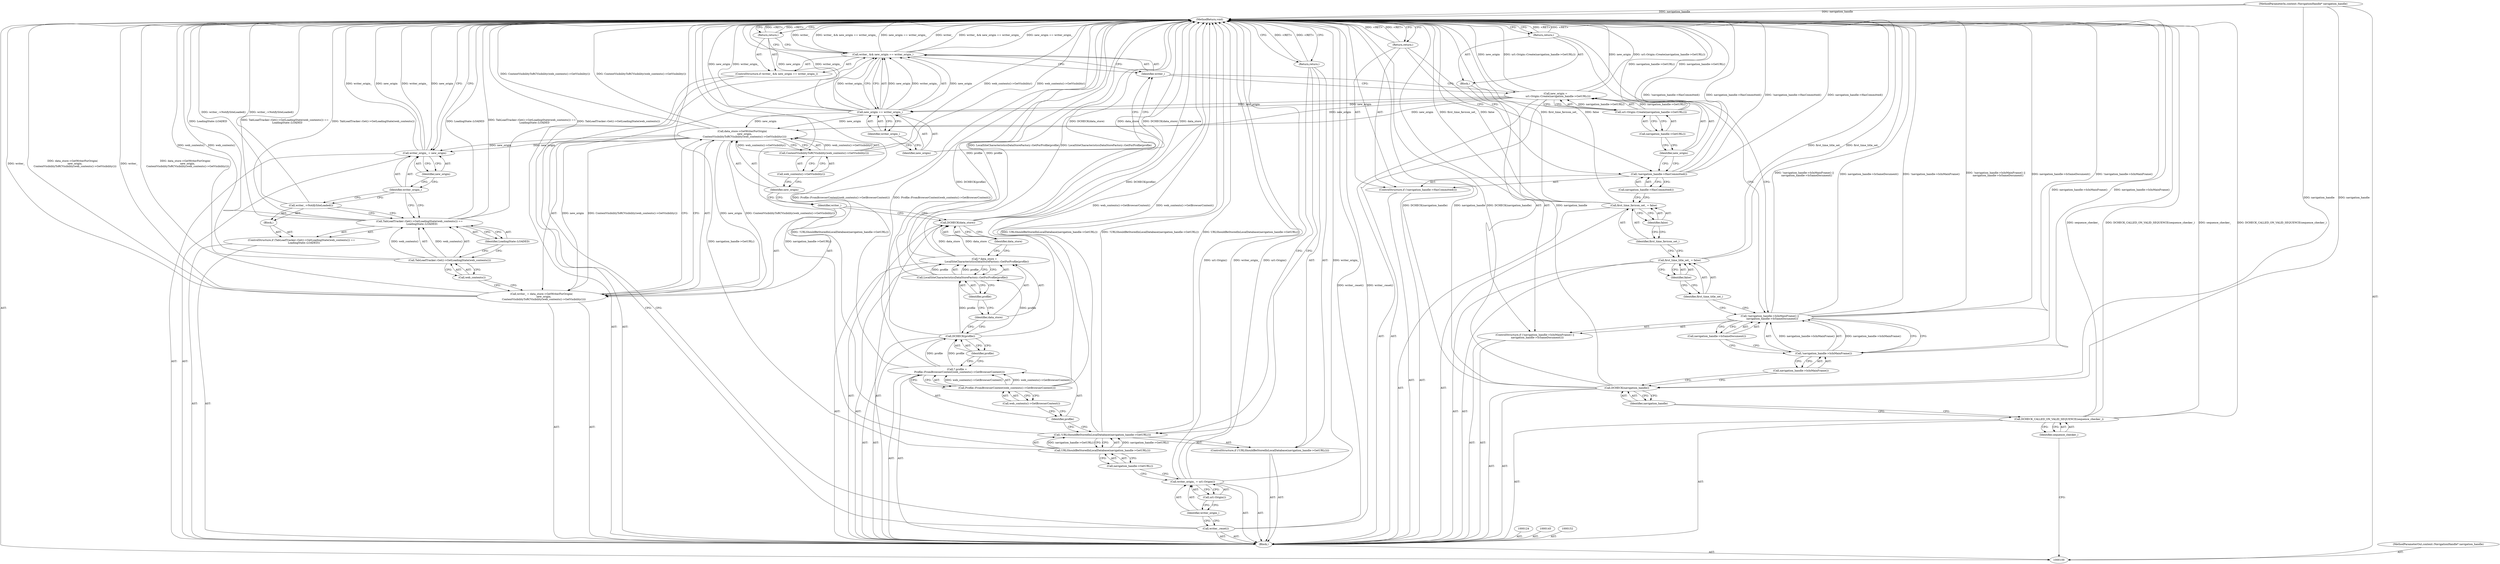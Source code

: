digraph "0_Chrome_7394cf6f43d7a86630d3eb1c728fd63c621b5530_0" {
"1000175" [label="(MethodReturn,void)"];
"1000114" [label="(Call,first_time_title_set_ = false)"];
"1000115" [label="(Identifier,first_time_title_set_)"];
"1000116" [label="(Identifier,false)"];
"1000117" [label="(Call,first_time_favicon_set_ = false)"];
"1000118" [label="(Identifier,first_time_favicon_set_)"];
"1000119" [label="(Identifier,false)"];
"1000120" [label="(ControlStructure,if (!navigation_handle->HasCommitted()))"];
"1000121" [label="(Call,!navigation_handle->HasCommitted())"];
"1000122" [label="(Call,navigation_handle->HasCommitted())"];
"1000123" [label="(Return,return;)"];
"1000125" [label="(Call,new_origin =\n      url::Origin::Create(navigation_handle->GetURL()))"];
"1000126" [label="(Identifier,new_origin)"];
"1000128" [label="(Call,navigation_handle->GetURL())"];
"1000127" [label="(Call,url::Origin::Create(navigation_handle->GetURL()))"];
"1000101" [label="(MethodParameterIn,content::NavigationHandle* navigation_handle)"];
"1000274" [label="(MethodParameterOut,content::NavigationHandle* navigation_handle)"];
"1000102" [label="(Block,)"];
"1000132" [label="(Call,new_origin == writer_origin_)"];
"1000133" [label="(Identifier,new_origin)"];
"1000129" [label="(ControlStructure,if (writer_ && new_origin == writer_origin_))"];
"1000134" [label="(Identifier,writer_origin_)"];
"1000130" [label="(Call,writer_ && new_origin == writer_origin_)"];
"1000131" [label="(Identifier,writer_)"];
"1000135" [label="(Return,return;)"];
"1000136" [label="(Call,writer_.reset())"];
"1000139" [label="(Call,url::Origin())"];
"1000137" [label="(Call,writer_origin_ = url::Origin())"];
"1000138" [label="(Identifier,writer_origin_)"];
"1000140" [label="(ControlStructure,if (!URLShouldBeStoredInLocalDatabase(navigation_handle->GetURL())))"];
"1000143" [label="(Call,navigation_handle->GetURL())"];
"1000141" [label="(Call,!URLShouldBeStoredInLocalDatabase(navigation_handle->GetURL()))"];
"1000142" [label="(Call,URLShouldBeStoredInLocalDatabase(navigation_handle->GetURL()))"];
"1000144" [label="(Return,return;)"];
"1000146" [label="(Call,* profile =\n      Profile::FromBrowserContext(web_contents()->GetBrowserContext()))"];
"1000147" [label="(Identifier,profile)"];
"1000103" [label="(Call,DCHECK_CALLED_ON_VALID_SEQUENCE(sequence_checker_))"];
"1000104" [label="(Identifier,sequence_checker_)"];
"1000149" [label="(Call,web_contents()->GetBrowserContext())"];
"1000148" [label="(Call,Profile::FromBrowserContext(web_contents()->GetBrowserContext()))"];
"1000150" [label="(Call,DCHECK(profile))"];
"1000151" [label="(Identifier,profile)"];
"1000153" [label="(Call,* data_store =\n      LocalSiteCharacteristicsDataStoreFactory::GetForProfile(profile))"];
"1000154" [label="(Identifier,data_store)"];
"1000155" [label="(Call,LocalSiteCharacteristicsDataStoreFactory::GetForProfile(profile))"];
"1000156" [label="(Identifier,profile)"];
"1000157" [label="(Call,DCHECK(data_store))"];
"1000158" [label="(Identifier,data_store)"];
"1000161" [label="(Call,data_store->GetWriterForOrigin(\n      new_origin,\n      ContentVisibilityToRCVisibility(web_contents()->GetVisibility())))"];
"1000159" [label="(Call,writer_ = data_store->GetWriterForOrigin(\n      new_origin,\n      ContentVisibilityToRCVisibility(web_contents()->GetVisibility())))"];
"1000160" [label="(Identifier,writer_)"];
"1000162" [label="(Identifier,new_origin)"];
"1000164" [label="(Call,web_contents()->GetVisibility())"];
"1000163" [label="(Call,ContentVisibilityToRCVisibility(web_contents()->GetVisibility()))"];
"1000165" [label="(ControlStructure,if (TabLoadTracker::Get()->GetLoadingState(web_contents()) ==\n      LoadingState::LOADED))"];
"1000168" [label="(Call,web_contents())"];
"1000166" [label="(Call,TabLoadTracker::Get()->GetLoadingState(web_contents()) ==\n      LoadingState::LOADED)"];
"1000167" [label="(Call,TabLoadTracker::Get()->GetLoadingState(web_contents()))"];
"1000105" [label="(Call,DCHECK(navigation_handle))"];
"1000106" [label="(Identifier,navigation_handle)"];
"1000170" [label="(Block,)"];
"1000169" [label="(Identifier,LoadingState::LOADED)"];
"1000171" [label="(Call,writer_->NotifySiteLoaded())"];
"1000174" [label="(Identifier,new_origin)"];
"1000172" [label="(Call,writer_origin_ = new_origin)"];
"1000173" [label="(Identifier,writer_origin_)"];
"1000107" [label="(ControlStructure,if (!navigation_handle->IsInMainFrame() ||\n      navigation_handle->IsSameDocument()))"];
"1000108" [label="(Call,!navigation_handle->IsInMainFrame() ||\n      navigation_handle->IsSameDocument())"];
"1000109" [label="(Call,!navigation_handle->IsInMainFrame())"];
"1000110" [label="(Call,navigation_handle->IsInMainFrame())"];
"1000112" [label="(Block,)"];
"1000111" [label="(Call,navigation_handle->IsSameDocument())"];
"1000113" [label="(Return,return;)"];
"1000175" -> "1000100"  [label="AST: "];
"1000175" -> "1000113"  [label="CFG: "];
"1000175" -> "1000123"  [label="CFG: "];
"1000175" -> "1000135"  [label="CFG: "];
"1000175" -> "1000144"  [label="CFG: "];
"1000175" -> "1000172"  [label="CFG: "];
"1000144" -> "1000175"  [label="DDG: <RET>"];
"1000108" -> "1000175"  [label="DDG: !navigation_handle->IsInMainFrame() ||\n      navigation_handle->IsSameDocument()"];
"1000108" -> "1000175"  [label="DDG: navigation_handle->IsSameDocument()"];
"1000108" -> "1000175"  [label="DDG: !navigation_handle->IsInMainFrame()"];
"1000166" -> "1000175"  [label="DDG: LoadingState::LOADED"];
"1000166" -> "1000175"  [label="DDG: TabLoadTracker::Get()->GetLoadingState(web_contents()) ==\n      LoadingState::LOADED"];
"1000166" -> "1000175"  [label="DDG: TabLoadTracker::Get()->GetLoadingState(web_contents())"];
"1000157" -> "1000175"  [label="DDG: DCHECK(data_store)"];
"1000157" -> "1000175"  [label="DDG: data_store"];
"1000103" -> "1000175"  [label="DDG: sequence_checker_"];
"1000103" -> "1000175"  [label="DDG: DCHECK_CALLED_ON_VALID_SEQUENCE(sequence_checker_)"];
"1000105" -> "1000175"  [label="DDG: DCHECK(navigation_handle)"];
"1000105" -> "1000175"  [label="DDG: navigation_handle"];
"1000117" -> "1000175"  [label="DDG: first_time_favicon_set_"];
"1000117" -> "1000175"  [label="DDG: false"];
"1000132" -> "1000175"  [label="DDG: new_origin"];
"1000132" -> "1000175"  [label="DDG: writer_origin_"];
"1000150" -> "1000175"  [label="DDG: DCHECK(profile)"];
"1000130" -> "1000175"  [label="DDG: writer_"];
"1000130" -> "1000175"  [label="DDG: writer_ && new_origin == writer_origin_"];
"1000130" -> "1000175"  [label="DDG: new_origin == writer_origin_"];
"1000167" -> "1000175"  [label="DDG: web_contents()"];
"1000163" -> "1000175"  [label="DDG: web_contents()->GetVisibility()"];
"1000125" -> "1000175"  [label="DDG: new_origin"];
"1000125" -> "1000175"  [label="DDG: url::Origin::Create(navigation_handle->GetURL())"];
"1000141" -> "1000175"  [label="DDG: URLShouldBeStoredInLocalDatabase(navigation_handle->GetURL())"];
"1000141" -> "1000175"  [label="DDG: !URLShouldBeStoredInLocalDatabase(navigation_handle->GetURL())"];
"1000159" -> "1000175"  [label="DDG: writer_"];
"1000159" -> "1000175"  [label="DDG: data_store->GetWriterForOrigin(\n      new_origin,\n      ContentVisibilityToRCVisibility(web_contents()->GetVisibility()))"];
"1000137" -> "1000175"  [label="DDG: url::Origin()"];
"1000137" -> "1000175"  [label="DDG: writer_origin_"];
"1000153" -> "1000175"  [label="DDG: LocalSiteCharacteristicsDataStoreFactory::GetForProfile(profile)"];
"1000114" -> "1000175"  [label="DDG: first_time_title_set_"];
"1000121" -> "1000175"  [label="DDG: !navigation_handle->HasCommitted()"];
"1000121" -> "1000175"  [label="DDG: navigation_handle->HasCommitted()"];
"1000148" -> "1000175"  [label="DDG: web_contents()->GetBrowserContext()"];
"1000146" -> "1000175"  [label="DDG: Profile::FromBrowserContext(web_contents()->GetBrowserContext())"];
"1000101" -> "1000175"  [label="DDG: navigation_handle"];
"1000109" -> "1000175"  [label="DDG: navigation_handle->IsInMainFrame()"];
"1000172" -> "1000175"  [label="DDG: writer_origin_"];
"1000172" -> "1000175"  [label="DDG: new_origin"];
"1000142" -> "1000175"  [label="DDG: navigation_handle->GetURL()"];
"1000136" -> "1000175"  [label="DDG: writer_.reset()"];
"1000171" -> "1000175"  [label="DDG: writer_->NotifySiteLoaded()"];
"1000127" -> "1000175"  [label="DDG: navigation_handle->GetURL()"];
"1000155" -> "1000175"  [label="DDG: profile"];
"1000161" -> "1000175"  [label="DDG: ContentVisibilityToRCVisibility(web_contents()->GetVisibility())"];
"1000113" -> "1000175"  [label="DDG: <RET>"];
"1000135" -> "1000175"  [label="DDG: <RET>"];
"1000123" -> "1000175"  [label="DDG: <RET>"];
"1000114" -> "1000102"  [label="AST: "];
"1000114" -> "1000116"  [label="CFG: "];
"1000115" -> "1000114"  [label="AST: "];
"1000116" -> "1000114"  [label="AST: "];
"1000118" -> "1000114"  [label="CFG: "];
"1000114" -> "1000175"  [label="DDG: first_time_title_set_"];
"1000115" -> "1000114"  [label="AST: "];
"1000115" -> "1000108"  [label="CFG: "];
"1000116" -> "1000115"  [label="CFG: "];
"1000116" -> "1000114"  [label="AST: "];
"1000116" -> "1000115"  [label="CFG: "];
"1000114" -> "1000116"  [label="CFG: "];
"1000117" -> "1000102"  [label="AST: "];
"1000117" -> "1000119"  [label="CFG: "];
"1000118" -> "1000117"  [label="AST: "];
"1000119" -> "1000117"  [label="AST: "];
"1000122" -> "1000117"  [label="CFG: "];
"1000117" -> "1000175"  [label="DDG: first_time_favicon_set_"];
"1000117" -> "1000175"  [label="DDG: false"];
"1000118" -> "1000117"  [label="AST: "];
"1000118" -> "1000114"  [label="CFG: "];
"1000119" -> "1000118"  [label="CFG: "];
"1000119" -> "1000117"  [label="AST: "];
"1000119" -> "1000118"  [label="CFG: "];
"1000117" -> "1000119"  [label="CFG: "];
"1000120" -> "1000102"  [label="AST: "];
"1000121" -> "1000120"  [label="AST: "];
"1000123" -> "1000120"  [label="AST: "];
"1000121" -> "1000120"  [label="AST: "];
"1000121" -> "1000122"  [label="CFG: "];
"1000122" -> "1000121"  [label="AST: "];
"1000123" -> "1000121"  [label="CFG: "];
"1000126" -> "1000121"  [label="CFG: "];
"1000121" -> "1000175"  [label="DDG: !navigation_handle->HasCommitted()"];
"1000121" -> "1000175"  [label="DDG: navigation_handle->HasCommitted()"];
"1000122" -> "1000121"  [label="AST: "];
"1000122" -> "1000117"  [label="CFG: "];
"1000121" -> "1000122"  [label="CFG: "];
"1000123" -> "1000120"  [label="AST: "];
"1000123" -> "1000121"  [label="CFG: "];
"1000175" -> "1000123"  [label="CFG: "];
"1000123" -> "1000175"  [label="DDG: <RET>"];
"1000125" -> "1000102"  [label="AST: "];
"1000125" -> "1000127"  [label="CFG: "];
"1000126" -> "1000125"  [label="AST: "];
"1000127" -> "1000125"  [label="AST: "];
"1000131" -> "1000125"  [label="CFG: "];
"1000125" -> "1000175"  [label="DDG: new_origin"];
"1000125" -> "1000175"  [label="DDG: url::Origin::Create(navigation_handle->GetURL())"];
"1000127" -> "1000125"  [label="DDG: navigation_handle->GetURL()"];
"1000125" -> "1000132"  [label="DDG: new_origin"];
"1000125" -> "1000161"  [label="DDG: new_origin"];
"1000126" -> "1000125"  [label="AST: "];
"1000126" -> "1000121"  [label="CFG: "];
"1000128" -> "1000126"  [label="CFG: "];
"1000128" -> "1000127"  [label="AST: "];
"1000128" -> "1000126"  [label="CFG: "];
"1000127" -> "1000128"  [label="CFG: "];
"1000127" -> "1000125"  [label="AST: "];
"1000127" -> "1000128"  [label="CFG: "];
"1000128" -> "1000127"  [label="AST: "];
"1000125" -> "1000127"  [label="CFG: "];
"1000127" -> "1000175"  [label="DDG: navigation_handle->GetURL()"];
"1000127" -> "1000125"  [label="DDG: navigation_handle->GetURL()"];
"1000101" -> "1000100"  [label="AST: "];
"1000101" -> "1000175"  [label="DDG: navigation_handle"];
"1000101" -> "1000105"  [label="DDG: navigation_handle"];
"1000274" -> "1000100"  [label="AST: "];
"1000102" -> "1000100"  [label="AST: "];
"1000103" -> "1000102"  [label="AST: "];
"1000105" -> "1000102"  [label="AST: "];
"1000107" -> "1000102"  [label="AST: "];
"1000114" -> "1000102"  [label="AST: "];
"1000117" -> "1000102"  [label="AST: "];
"1000120" -> "1000102"  [label="AST: "];
"1000124" -> "1000102"  [label="AST: "];
"1000125" -> "1000102"  [label="AST: "];
"1000129" -> "1000102"  [label="AST: "];
"1000136" -> "1000102"  [label="AST: "];
"1000137" -> "1000102"  [label="AST: "];
"1000140" -> "1000102"  [label="AST: "];
"1000145" -> "1000102"  [label="AST: "];
"1000146" -> "1000102"  [label="AST: "];
"1000150" -> "1000102"  [label="AST: "];
"1000152" -> "1000102"  [label="AST: "];
"1000153" -> "1000102"  [label="AST: "];
"1000157" -> "1000102"  [label="AST: "];
"1000159" -> "1000102"  [label="AST: "];
"1000165" -> "1000102"  [label="AST: "];
"1000172" -> "1000102"  [label="AST: "];
"1000132" -> "1000130"  [label="AST: "];
"1000132" -> "1000134"  [label="CFG: "];
"1000133" -> "1000132"  [label="AST: "];
"1000134" -> "1000132"  [label="AST: "];
"1000130" -> "1000132"  [label="CFG: "];
"1000132" -> "1000175"  [label="DDG: new_origin"];
"1000132" -> "1000175"  [label="DDG: writer_origin_"];
"1000132" -> "1000130"  [label="DDG: new_origin"];
"1000132" -> "1000130"  [label="DDG: writer_origin_"];
"1000125" -> "1000132"  [label="DDG: new_origin"];
"1000132" -> "1000161"  [label="DDG: new_origin"];
"1000133" -> "1000132"  [label="AST: "];
"1000133" -> "1000131"  [label="CFG: "];
"1000134" -> "1000133"  [label="CFG: "];
"1000129" -> "1000102"  [label="AST: "];
"1000130" -> "1000129"  [label="AST: "];
"1000135" -> "1000129"  [label="AST: "];
"1000134" -> "1000132"  [label="AST: "];
"1000134" -> "1000133"  [label="CFG: "];
"1000132" -> "1000134"  [label="CFG: "];
"1000130" -> "1000129"  [label="AST: "];
"1000130" -> "1000131"  [label="CFG: "];
"1000130" -> "1000132"  [label="CFG: "];
"1000131" -> "1000130"  [label="AST: "];
"1000132" -> "1000130"  [label="AST: "];
"1000135" -> "1000130"  [label="CFG: "];
"1000136" -> "1000130"  [label="CFG: "];
"1000130" -> "1000175"  [label="DDG: writer_"];
"1000130" -> "1000175"  [label="DDG: writer_ && new_origin == writer_origin_"];
"1000130" -> "1000175"  [label="DDG: new_origin == writer_origin_"];
"1000132" -> "1000130"  [label="DDG: new_origin"];
"1000132" -> "1000130"  [label="DDG: writer_origin_"];
"1000131" -> "1000130"  [label="AST: "];
"1000131" -> "1000125"  [label="CFG: "];
"1000133" -> "1000131"  [label="CFG: "];
"1000130" -> "1000131"  [label="CFG: "];
"1000135" -> "1000129"  [label="AST: "];
"1000135" -> "1000130"  [label="CFG: "];
"1000175" -> "1000135"  [label="CFG: "];
"1000135" -> "1000175"  [label="DDG: <RET>"];
"1000136" -> "1000102"  [label="AST: "];
"1000136" -> "1000130"  [label="CFG: "];
"1000138" -> "1000136"  [label="CFG: "];
"1000136" -> "1000175"  [label="DDG: writer_.reset()"];
"1000139" -> "1000137"  [label="AST: "];
"1000139" -> "1000138"  [label="CFG: "];
"1000137" -> "1000139"  [label="CFG: "];
"1000137" -> "1000102"  [label="AST: "];
"1000137" -> "1000139"  [label="CFG: "];
"1000138" -> "1000137"  [label="AST: "];
"1000139" -> "1000137"  [label="AST: "];
"1000143" -> "1000137"  [label="CFG: "];
"1000137" -> "1000175"  [label="DDG: url::Origin()"];
"1000137" -> "1000175"  [label="DDG: writer_origin_"];
"1000138" -> "1000137"  [label="AST: "];
"1000138" -> "1000136"  [label="CFG: "];
"1000139" -> "1000138"  [label="CFG: "];
"1000140" -> "1000102"  [label="AST: "];
"1000141" -> "1000140"  [label="AST: "];
"1000144" -> "1000140"  [label="AST: "];
"1000143" -> "1000142"  [label="AST: "];
"1000143" -> "1000137"  [label="CFG: "];
"1000142" -> "1000143"  [label="CFG: "];
"1000141" -> "1000140"  [label="AST: "];
"1000141" -> "1000142"  [label="CFG: "];
"1000142" -> "1000141"  [label="AST: "];
"1000144" -> "1000141"  [label="CFG: "];
"1000147" -> "1000141"  [label="CFG: "];
"1000141" -> "1000175"  [label="DDG: URLShouldBeStoredInLocalDatabase(navigation_handle->GetURL())"];
"1000141" -> "1000175"  [label="DDG: !URLShouldBeStoredInLocalDatabase(navigation_handle->GetURL())"];
"1000142" -> "1000141"  [label="DDG: navigation_handle->GetURL()"];
"1000142" -> "1000141"  [label="AST: "];
"1000142" -> "1000143"  [label="CFG: "];
"1000143" -> "1000142"  [label="AST: "];
"1000141" -> "1000142"  [label="CFG: "];
"1000142" -> "1000175"  [label="DDG: navigation_handle->GetURL()"];
"1000142" -> "1000141"  [label="DDG: navigation_handle->GetURL()"];
"1000144" -> "1000140"  [label="AST: "];
"1000144" -> "1000141"  [label="CFG: "];
"1000175" -> "1000144"  [label="CFG: "];
"1000144" -> "1000175"  [label="DDG: <RET>"];
"1000146" -> "1000102"  [label="AST: "];
"1000146" -> "1000148"  [label="CFG: "];
"1000147" -> "1000146"  [label="AST: "];
"1000148" -> "1000146"  [label="AST: "];
"1000151" -> "1000146"  [label="CFG: "];
"1000146" -> "1000175"  [label="DDG: Profile::FromBrowserContext(web_contents()->GetBrowserContext())"];
"1000148" -> "1000146"  [label="DDG: web_contents()->GetBrowserContext()"];
"1000146" -> "1000150"  [label="DDG: profile"];
"1000147" -> "1000146"  [label="AST: "];
"1000147" -> "1000141"  [label="CFG: "];
"1000149" -> "1000147"  [label="CFG: "];
"1000103" -> "1000102"  [label="AST: "];
"1000103" -> "1000104"  [label="CFG: "];
"1000104" -> "1000103"  [label="AST: "];
"1000106" -> "1000103"  [label="CFG: "];
"1000103" -> "1000175"  [label="DDG: sequence_checker_"];
"1000103" -> "1000175"  [label="DDG: DCHECK_CALLED_ON_VALID_SEQUENCE(sequence_checker_)"];
"1000104" -> "1000103"  [label="AST: "];
"1000104" -> "1000100"  [label="CFG: "];
"1000103" -> "1000104"  [label="CFG: "];
"1000149" -> "1000148"  [label="AST: "];
"1000149" -> "1000147"  [label="CFG: "];
"1000148" -> "1000149"  [label="CFG: "];
"1000148" -> "1000146"  [label="AST: "];
"1000148" -> "1000149"  [label="CFG: "];
"1000149" -> "1000148"  [label="AST: "];
"1000146" -> "1000148"  [label="CFG: "];
"1000148" -> "1000175"  [label="DDG: web_contents()->GetBrowserContext()"];
"1000148" -> "1000146"  [label="DDG: web_contents()->GetBrowserContext()"];
"1000150" -> "1000102"  [label="AST: "];
"1000150" -> "1000151"  [label="CFG: "];
"1000151" -> "1000150"  [label="AST: "];
"1000154" -> "1000150"  [label="CFG: "];
"1000150" -> "1000175"  [label="DDG: DCHECK(profile)"];
"1000146" -> "1000150"  [label="DDG: profile"];
"1000150" -> "1000155"  [label="DDG: profile"];
"1000151" -> "1000150"  [label="AST: "];
"1000151" -> "1000146"  [label="CFG: "];
"1000150" -> "1000151"  [label="CFG: "];
"1000153" -> "1000102"  [label="AST: "];
"1000153" -> "1000155"  [label="CFG: "];
"1000154" -> "1000153"  [label="AST: "];
"1000155" -> "1000153"  [label="AST: "];
"1000158" -> "1000153"  [label="CFG: "];
"1000153" -> "1000175"  [label="DDG: LocalSiteCharacteristicsDataStoreFactory::GetForProfile(profile)"];
"1000155" -> "1000153"  [label="DDG: profile"];
"1000153" -> "1000157"  [label="DDG: data_store"];
"1000154" -> "1000153"  [label="AST: "];
"1000154" -> "1000150"  [label="CFG: "];
"1000156" -> "1000154"  [label="CFG: "];
"1000155" -> "1000153"  [label="AST: "];
"1000155" -> "1000156"  [label="CFG: "];
"1000156" -> "1000155"  [label="AST: "];
"1000153" -> "1000155"  [label="CFG: "];
"1000155" -> "1000175"  [label="DDG: profile"];
"1000155" -> "1000153"  [label="DDG: profile"];
"1000150" -> "1000155"  [label="DDG: profile"];
"1000156" -> "1000155"  [label="AST: "];
"1000156" -> "1000154"  [label="CFG: "];
"1000155" -> "1000156"  [label="CFG: "];
"1000157" -> "1000102"  [label="AST: "];
"1000157" -> "1000158"  [label="CFG: "];
"1000158" -> "1000157"  [label="AST: "];
"1000160" -> "1000157"  [label="CFG: "];
"1000157" -> "1000175"  [label="DDG: DCHECK(data_store)"];
"1000157" -> "1000175"  [label="DDG: data_store"];
"1000153" -> "1000157"  [label="DDG: data_store"];
"1000158" -> "1000157"  [label="AST: "];
"1000158" -> "1000153"  [label="CFG: "];
"1000157" -> "1000158"  [label="CFG: "];
"1000161" -> "1000159"  [label="AST: "];
"1000161" -> "1000163"  [label="CFG: "];
"1000162" -> "1000161"  [label="AST: "];
"1000163" -> "1000161"  [label="AST: "];
"1000159" -> "1000161"  [label="CFG: "];
"1000161" -> "1000175"  [label="DDG: ContentVisibilityToRCVisibility(web_contents()->GetVisibility())"];
"1000161" -> "1000159"  [label="DDG: new_origin"];
"1000161" -> "1000159"  [label="DDG: ContentVisibilityToRCVisibility(web_contents()->GetVisibility())"];
"1000125" -> "1000161"  [label="DDG: new_origin"];
"1000132" -> "1000161"  [label="DDG: new_origin"];
"1000163" -> "1000161"  [label="DDG: web_contents()->GetVisibility()"];
"1000161" -> "1000172"  [label="DDG: new_origin"];
"1000159" -> "1000102"  [label="AST: "];
"1000159" -> "1000161"  [label="CFG: "];
"1000160" -> "1000159"  [label="AST: "];
"1000161" -> "1000159"  [label="AST: "];
"1000168" -> "1000159"  [label="CFG: "];
"1000159" -> "1000175"  [label="DDG: writer_"];
"1000159" -> "1000175"  [label="DDG: data_store->GetWriterForOrigin(\n      new_origin,\n      ContentVisibilityToRCVisibility(web_contents()->GetVisibility()))"];
"1000161" -> "1000159"  [label="DDG: new_origin"];
"1000161" -> "1000159"  [label="DDG: ContentVisibilityToRCVisibility(web_contents()->GetVisibility())"];
"1000160" -> "1000159"  [label="AST: "];
"1000160" -> "1000157"  [label="CFG: "];
"1000162" -> "1000160"  [label="CFG: "];
"1000162" -> "1000161"  [label="AST: "];
"1000162" -> "1000160"  [label="CFG: "];
"1000164" -> "1000162"  [label="CFG: "];
"1000164" -> "1000163"  [label="AST: "];
"1000164" -> "1000162"  [label="CFG: "];
"1000163" -> "1000164"  [label="CFG: "];
"1000163" -> "1000161"  [label="AST: "];
"1000163" -> "1000164"  [label="CFG: "];
"1000164" -> "1000163"  [label="AST: "];
"1000161" -> "1000163"  [label="CFG: "];
"1000163" -> "1000175"  [label="DDG: web_contents()->GetVisibility()"];
"1000163" -> "1000161"  [label="DDG: web_contents()->GetVisibility()"];
"1000165" -> "1000102"  [label="AST: "];
"1000166" -> "1000165"  [label="AST: "];
"1000170" -> "1000165"  [label="AST: "];
"1000168" -> "1000167"  [label="AST: "];
"1000168" -> "1000159"  [label="CFG: "];
"1000167" -> "1000168"  [label="CFG: "];
"1000166" -> "1000165"  [label="AST: "];
"1000166" -> "1000169"  [label="CFG: "];
"1000167" -> "1000166"  [label="AST: "];
"1000169" -> "1000166"  [label="AST: "];
"1000171" -> "1000166"  [label="CFG: "];
"1000173" -> "1000166"  [label="CFG: "];
"1000166" -> "1000175"  [label="DDG: LoadingState::LOADED"];
"1000166" -> "1000175"  [label="DDG: TabLoadTracker::Get()->GetLoadingState(web_contents()) ==\n      LoadingState::LOADED"];
"1000166" -> "1000175"  [label="DDG: TabLoadTracker::Get()->GetLoadingState(web_contents())"];
"1000167" -> "1000166"  [label="DDG: web_contents()"];
"1000167" -> "1000166"  [label="AST: "];
"1000167" -> "1000168"  [label="CFG: "];
"1000168" -> "1000167"  [label="AST: "];
"1000169" -> "1000167"  [label="CFG: "];
"1000167" -> "1000175"  [label="DDG: web_contents()"];
"1000167" -> "1000166"  [label="DDG: web_contents()"];
"1000105" -> "1000102"  [label="AST: "];
"1000105" -> "1000106"  [label="CFG: "];
"1000106" -> "1000105"  [label="AST: "];
"1000110" -> "1000105"  [label="CFG: "];
"1000105" -> "1000175"  [label="DDG: DCHECK(navigation_handle)"];
"1000105" -> "1000175"  [label="DDG: navigation_handle"];
"1000101" -> "1000105"  [label="DDG: navigation_handle"];
"1000106" -> "1000105"  [label="AST: "];
"1000106" -> "1000103"  [label="CFG: "];
"1000105" -> "1000106"  [label="CFG: "];
"1000170" -> "1000165"  [label="AST: "];
"1000171" -> "1000170"  [label="AST: "];
"1000169" -> "1000166"  [label="AST: "];
"1000169" -> "1000167"  [label="CFG: "];
"1000166" -> "1000169"  [label="CFG: "];
"1000171" -> "1000170"  [label="AST: "];
"1000171" -> "1000166"  [label="CFG: "];
"1000173" -> "1000171"  [label="CFG: "];
"1000171" -> "1000175"  [label="DDG: writer_->NotifySiteLoaded()"];
"1000174" -> "1000172"  [label="AST: "];
"1000174" -> "1000173"  [label="CFG: "];
"1000172" -> "1000174"  [label="CFG: "];
"1000172" -> "1000102"  [label="AST: "];
"1000172" -> "1000174"  [label="CFG: "];
"1000173" -> "1000172"  [label="AST: "];
"1000174" -> "1000172"  [label="AST: "];
"1000175" -> "1000172"  [label="CFG: "];
"1000172" -> "1000175"  [label="DDG: writer_origin_"];
"1000172" -> "1000175"  [label="DDG: new_origin"];
"1000161" -> "1000172"  [label="DDG: new_origin"];
"1000173" -> "1000172"  [label="AST: "];
"1000173" -> "1000171"  [label="CFG: "];
"1000173" -> "1000166"  [label="CFG: "];
"1000174" -> "1000173"  [label="CFG: "];
"1000107" -> "1000102"  [label="AST: "];
"1000108" -> "1000107"  [label="AST: "];
"1000112" -> "1000107"  [label="AST: "];
"1000108" -> "1000107"  [label="AST: "];
"1000108" -> "1000109"  [label="CFG: "];
"1000108" -> "1000111"  [label="CFG: "];
"1000109" -> "1000108"  [label="AST: "];
"1000111" -> "1000108"  [label="AST: "];
"1000113" -> "1000108"  [label="CFG: "];
"1000115" -> "1000108"  [label="CFG: "];
"1000108" -> "1000175"  [label="DDG: !navigation_handle->IsInMainFrame() ||\n      navigation_handle->IsSameDocument()"];
"1000108" -> "1000175"  [label="DDG: navigation_handle->IsSameDocument()"];
"1000108" -> "1000175"  [label="DDG: !navigation_handle->IsInMainFrame()"];
"1000109" -> "1000108"  [label="DDG: navigation_handle->IsInMainFrame()"];
"1000109" -> "1000108"  [label="AST: "];
"1000109" -> "1000110"  [label="CFG: "];
"1000110" -> "1000109"  [label="AST: "];
"1000111" -> "1000109"  [label="CFG: "];
"1000108" -> "1000109"  [label="CFG: "];
"1000109" -> "1000175"  [label="DDG: navigation_handle->IsInMainFrame()"];
"1000109" -> "1000108"  [label="DDG: navigation_handle->IsInMainFrame()"];
"1000110" -> "1000109"  [label="AST: "];
"1000110" -> "1000105"  [label="CFG: "];
"1000109" -> "1000110"  [label="CFG: "];
"1000112" -> "1000107"  [label="AST: "];
"1000113" -> "1000112"  [label="AST: "];
"1000111" -> "1000108"  [label="AST: "];
"1000111" -> "1000109"  [label="CFG: "];
"1000108" -> "1000111"  [label="CFG: "];
"1000113" -> "1000112"  [label="AST: "];
"1000113" -> "1000108"  [label="CFG: "];
"1000175" -> "1000113"  [label="CFG: "];
"1000113" -> "1000175"  [label="DDG: <RET>"];
}
